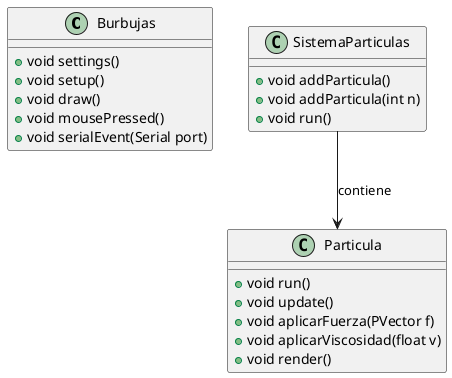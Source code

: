 @startuml classes_processing

' Declaración de las clases en Processing
class Burbujas {
    +void settings()
    +void setup()
    +void draw()
    +void mousePressed()
    +void serialEvent(Serial port)
}

class Particula {
    +void run()
    +void update()
    +void aplicarFuerza(PVector f)
    +void aplicarViscosidad(float v)
    +void render()
}

class SistemaParticulas {
    +void addParticula()
    +void addParticula(int n)
    +void run()
}

' Relaciones entre las clases
SistemaParticulas --> Particula : contiene

@enduml
